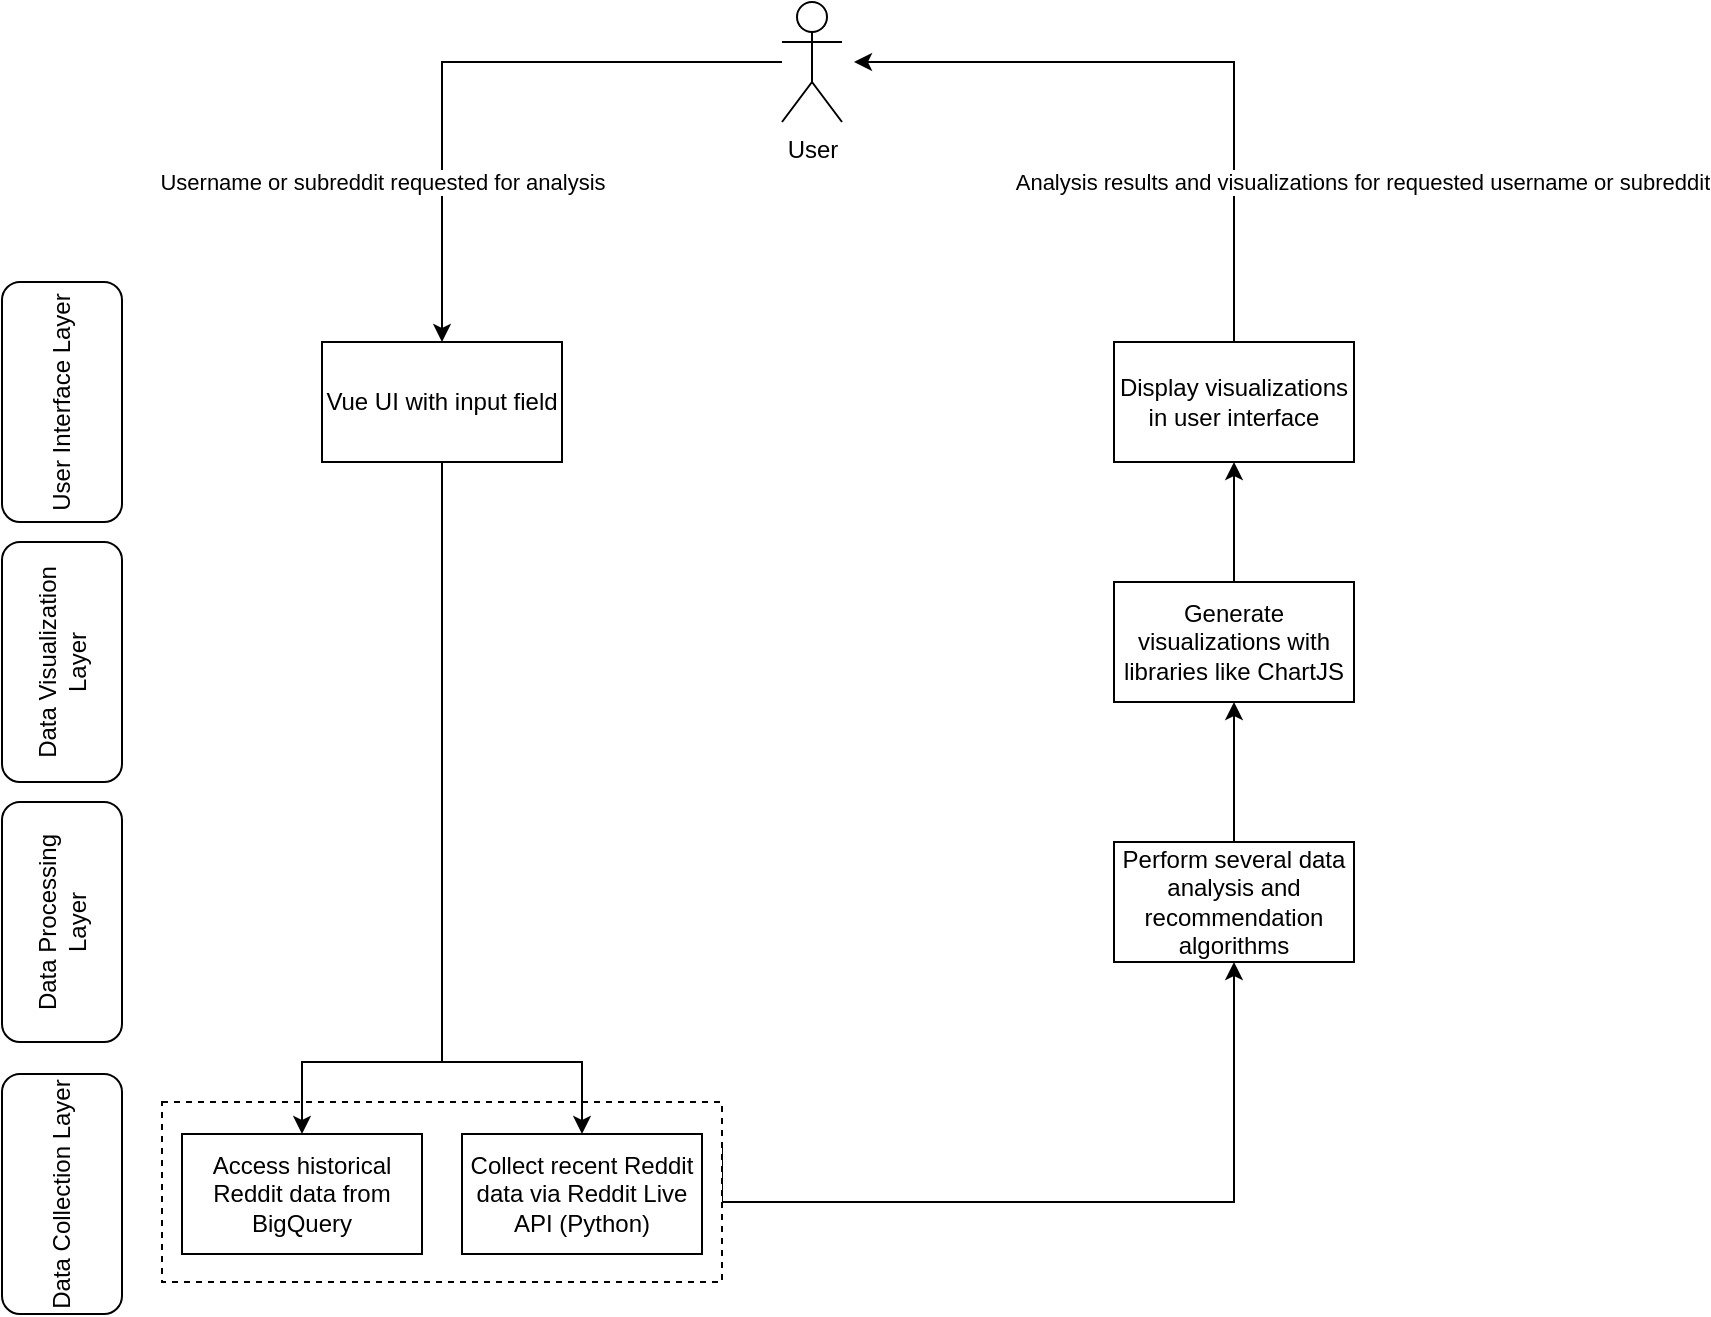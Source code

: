 <mxfile version="12.7.1" type="device"><diagram id="eGIXusG4bGyOYNmMfS4r" name="Page-1"><mxGraphModel dx="1088" dy="546" grid="1" gridSize="10" guides="1" tooltips="1" connect="1" arrows="1" fold="1" page="1" pageScale="1" pageWidth="1100" pageHeight="850" math="0" shadow="0"><root><mxCell id="0"/><mxCell id="1" parent="0"/><mxCell id="k4lg7HPyGXLG5qWBI_Sf-1" style="edgeStyle=orthogonalEdgeStyle;rounded=0;orthogonalLoop=1;jettySize=auto;html=1;exitX=1;exitY=0.25;exitDx=0;exitDy=0;entryX=0.5;entryY=1;entryDx=0;entryDy=0;startArrow=none;startFill=0;endArrow=classic;endFill=1;" parent="1" source="k4lg7HPyGXLG5qWBI_Sf-2" target="k4lg7HPyGXLG5qWBI_Sf-46" edge="1"><mxGeometry relative="1" as="geometry"><mxPoint x="712" y="554" as="targetPoint"/><Array as="points"><mxPoint x="460" y="640"/><mxPoint x="716" y="640"/></Array></mxGeometry></mxCell><mxCell id="k4lg7HPyGXLG5qWBI_Sf-2" value="" style="rounded=0;whiteSpace=wrap;html=1;dashed=1;" parent="1" vertex="1"><mxGeometry x="180" y="590" width="280" height="90" as="geometry"/></mxCell><mxCell id="k4lg7HPyGXLG5qWBI_Sf-4" value="Username or subreddit requested for analysis" style="edgeStyle=orthogonalEdgeStyle;rounded=0;orthogonalLoop=1;jettySize=auto;html=1;" parent="1" source="k4lg7HPyGXLG5qWBI_Sf-5" target="k4lg7HPyGXLG5qWBI_Sf-9" edge="1"><mxGeometry x="0.097" y="67" relative="1" as="geometry"><mxPoint x="-97" y="60" as="offset"/></mxGeometry></mxCell><mxCell id="k4lg7HPyGXLG5qWBI_Sf-5" value="User" style="shape=umlActor;verticalLabelPosition=bottom;labelBackgroundColor=#ffffff;verticalAlign=top;html=1;outlineConnect=0;" parent="1" vertex="1"><mxGeometry x="490" y="40" width="30" height="60" as="geometry"/></mxCell><mxCell id="k4lg7HPyGXLG5qWBI_Sf-6" value="User Interface Layer" style="rounded=1;whiteSpace=wrap;html=1;rotation=-90;" parent="1" vertex="1"><mxGeometry x="70" y="210" width="120" height="60" as="geometry"/></mxCell><mxCell id="k4lg7HPyGXLG5qWBI_Sf-7" style="edgeStyle=orthogonalEdgeStyle;rounded=0;orthogonalLoop=1;jettySize=auto;html=1;exitX=0.5;exitY=1;exitDx=0;exitDy=0;startArrow=none;startFill=0;endArrow=classic;endFill=1;" parent="1" source="k4lg7HPyGXLG5qWBI_Sf-9" target="k4lg7HPyGXLG5qWBI_Sf-18" edge="1"><mxGeometry relative="1" as="geometry"><Array as="points"><mxPoint x="320" y="570"/><mxPoint x="250" y="570"/></Array></mxGeometry></mxCell><mxCell id="k4lg7HPyGXLG5qWBI_Sf-8" style="edgeStyle=orthogonalEdgeStyle;rounded=0;orthogonalLoop=1;jettySize=auto;html=1;exitX=0.5;exitY=1;exitDx=0;exitDy=0;startArrow=none;startFill=0;endArrow=classic;endFill=1;" parent="1" source="k4lg7HPyGXLG5qWBI_Sf-9" target="k4lg7HPyGXLG5qWBI_Sf-21" edge="1"><mxGeometry relative="1" as="geometry"><Array as="points"><mxPoint x="320" y="570"/><mxPoint x="390" y="570"/></Array></mxGeometry></mxCell><mxCell id="k4lg7HPyGXLG5qWBI_Sf-9" value="Vue UI with input field" style="rounded=0;whiteSpace=wrap;html=1;" parent="1" vertex="1"><mxGeometry x="260" y="210" width="120" height="60" as="geometry"/></mxCell><mxCell id="k4lg7HPyGXLG5qWBI_Sf-10" value="Display visualizations in user interface" style="rounded=0;whiteSpace=wrap;html=1;" parent="1" vertex="1"><mxGeometry x="656" y="210" width="120" height="60" as="geometry"/></mxCell><mxCell id="k4lg7HPyGXLG5qWBI_Sf-15" value="Analysis results and visualizations for requested username or subreddit" style="endArrow=classic;html=1;rounded=0;exitX=0.5;exitY=0;exitDx=0;exitDy=0;" parent="1" source="k4lg7HPyGXLG5qWBI_Sf-10" edge="1"><mxGeometry x="-0.515" y="-64" width="50" height="50" relative="1" as="geometry"><mxPoint x="716" y="190" as="sourcePoint"/><mxPoint x="526" y="70" as="targetPoint"/><Array as="points"><mxPoint x="716" y="70"/><mxPoint x="620" y="70"/></Array><mxPoint as="offset"/></mxGeometry></mxCell><mxCell id="k4lg7HPyGXLG5qWBI_Sf-16" value="Data Processing Layer" style="rounded=1;whiteSpace=wrap;html=1;rotation=-90;" parent="1" vertex="1"><mxGeometry x="70" y="470" width="120" height="60" as="geometry"/></mxCell><mxCell id="k4lg7HPyGXLG5qWBI_Sf-17" value="Data Collection Layer" style="rounded=1;whiteSpace=wrap;html=1;rotation=-90;" parent="1" vertex="1"><mxGeometry x="70" y="606" width="120" height="60" as="geometry"/></mxCell><mxCell id="k4lg7HPyGXLG5qWBI_Sf-18" value="Access historical Reddit data from BigQuery" style="rounded=0;whiteSpace=wrap;html=1;" parent="1" vertex="1"><mxGeometry x="190" y="606" width="120" height="60" as="geometry"/></mxCell><mxCell id="k4lg7HPyGXLG5qWBI_Sf-21" value="Collect recent Reddit data via Reddit Live API (Python)" style="rounded=0;whiteSpace=wrap;html=1;" parent="1" vertex="1"><mxGeometry x="330" y="606" width="120" height="60" as="geometry"/></mxCell><mxCell id="k4lg7HPyGXLG5qWBI_Sf-38" style="edgeStyle=orthogonalEdgeStyle;rounded=0;orthogonalLoop=1;jettySize=auto;html=1;exitX=0.5;exitY=0;exitDx=0;exitDy=0;entryX=0.5;entryY=1;entryDx=0;entryDy=0;startArrow=none;startFill=0;endArrow=classic;endFill=1;" parent="1" source="k4lg7HPyGXLG5qWBI_Sf-42" target="k4lg7HPyGXLG5qWBI_Sf-10" edge="1"><mxGeometry relative="1" as="geometry"/></mxCell><mxCell id="k4lg7HPyGXLG5qWBI_Sf-42" value="Generate visualizations with libraries like ChartJS" style="rounded=0;whiteSpace=wrap;html=1;" parent="1" vertex="1"><mxGeometry x="656" y="330" width="120" height="60" as="geometry"/></mxCell><mxCell id="k4lg7HPyGXLG5qWBI_Sf-43" value="Data Visualization Layer" style="rounded=1;whiteSpace=wrap;html=1;rotation=-90;" parent="1" vertex="1"><mxGeometry x="70" y="340" width="120" height="60" as="geometry"/></mxCell><mxCell id="k4lg7HPyGXLG5qWBI_Sf-47" style="edgeStyle=orthogonalEdgeStyle;rounded=0;orthogonalLoop=1;jettySize=auto;html=1;exitX=0.5;exitY=0;exitDx=0;exitDy=0;entryX=0.5;entryY=1;entryDx=0;entryDy=0;" parent="1" source="k4lg7HPyGXLG5qWBI_Sf-46" target="k4lg7HPyGXLG5qWBI_Sf-42" edge="1"><mxGeometry relative="1" as="geometry"/></mxCell><mxCell id="k4lg7HPyGXLG5qWBI_Sf-46" value="Perform several data analysis and recommendation algorithms" style="rounded=0;whiteSpace=wrap;html=1;" parent="1" vertex="1"><mxGeometry x="656" y="460" width="120" height="60" as="geometry"/></mxCell></root></mxGraphModel></diagram></mxfile>